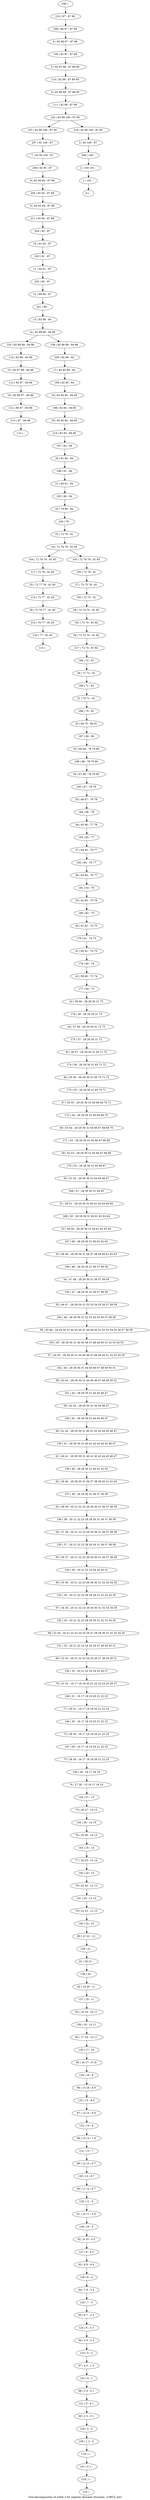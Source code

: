 digraph G {
graph [label="Tree-decomposition of width 2 for register allocator (function _UART2_Init)"]
0[label="0 | : "];
1[label="1 | 101 : "];
2[label="2 | 100 101 : "];
3[label="3 | 92 100 : 87 "];
4[label="4 | 92 98 99 : 87 89 90 "];
5[label="5 | 92 97 98 : 87 89 90 "];
6[label="6 | 92 96 97 : 87 89 "];
7[label="7 | 92 95 100 : 87 "];
8[label="8 | 92 94 95 : 87 88 "];
9[label="9 | 92 93 94 : 87 88 "];
10[label="10 | 91 92 : 87 "];
11[label="11 | 90 91 : 87 "];
12[label="12 | 89 90 : 87 "];
13[label="13 | 82 89 : 84 "];
14[label="14 | 82 88 89 : 84 86 "];
15[label="15 | 82 87 88 : 84 86 "];
16[label="16 | 82 86 87 : 84 86 "];
17[label="17 | 82 85 89 : 84 "];
18[label="18 | 82 84 85 : 84 85 "];
19[label="19 | 82 83 84 : 84 85 "];
20[label="20 | 81 82 : 84 "];
21[label="21 | 80 81 : 84 "];
22[label="22 | 79 80 : 84 "];
23[label="23 | 72 79 : 81 "];
24[label="24 | 72 78 79 : 81 83 "];
25[label="25 | 72 77 78 : 81 83 "];
26[label="26 | 72 76 77 : 81 83 "];
27[label="27 | 72 75 79 : 81 "];
28[label="28 | 72 74 75 : 81 82 "];
29[label="29 | 72 73 74 : 81 82 "];
30[label="30 | 71 72 : 81 "];
31[label="31 | 70 71 : 81 "];
32[label="32 | 69 70 : 80 81 "];
33[label="33 | 68 69 : 78 79 80 "];
34[label="34 | 67 68 : 78 79 80 "];
35[label="35 | 66 67 : 78 79 "];
36[label="36 | 65 66 : 77 78 "];
37[label="37 | 64 65 : 76 77 "];
38[label="38 | 63 64 : 76 77 "];
39[label="39 | 62 63 : 75 76 "];
40[label="40 | 61 62 : 74 75 "];
41[label="41 | 60 61 : 74 75 "];
42[label="42 | 59 60 : 73 74 "];
43[label="43 | 58 59 : 28 29 30 31 73 "];
44[label="44 | 57 58 : 28 29 30 31 72 73 "];
45[label="45 | 56 57 : 28 29 30 31 65 71 72 "];
46[label="46 | 55 56 : 28 29 30 31 65 70 71 72 "];
47[label="47 | 54 55 : 28 29 30 31 65 68 69 70 71 "];
48[label="48 | 53 54 : 28 29 30 31 65 66 67 68 69 70 "];
49[label="49 | 52 53 : 28 29 30 31 65 66 67 68 69 "];
50[label="50 | 51 52 : 28 29 30 31 64 65 66 67 "];
51[label="51 | 50 51 : 28 29 30 31 60 61 62 63 64 65 "];
52[label="52 | 49 50 : 28 29 30 31 60 61 62 63 64 "];
53[label="53 | 48 49 : 28 29 30 31 56 57 58 59 60 61 62 63 "];
54[label="54 | 47 48 : 28 29 30 31 56 57 58 59 "];
55[label="55 | 46 47 : 28 29 30 31 52 53 54 55 56 57 58 59 "];
56[label="56 | 45 46 : 28 29 30 31 44 45 46 47 48 49 50 51 52 53 54 55 56 57 58 59 "];
57[label="57 | 44 45 : 28 29 30 31 44 45 46 47 48 49 50 51 52 53 54 55 "];
58[label="58 | 43 44 : 28 29 30 31 44 45 46 47 48 49 50 51 "];
59[label="59 | 42 43 : 28 29 30 31 44 45 46 47 "];
60[label="60 | 41 42 : 28 29 30 31 40 41 42 43 44 45 46 47 "];
61[label="61 | 40 41 : 28 29 30 31 40 41 42 43 44 45 46 47 "];
62[label="62 | 39 40 : 28 29 30 31 36 37 38 39 40 41 42 43 "];
63[label="63 | 38 39 : 20 21 22 23 28 29 30 31 36 37 38 39 "];
64[label="64 | 37 38 : 20 21 22 23 28 29 30 31 36 37 38 39 "];
65[label="65 | 36 37 : 20 21 22 23 28 29 30 31 36 37 38 39 "];
66[label="66 | 35 36 : 20 21 22 23 28 29 30 31 32 33 34 35 "];
67[label="67 | 34 35 : 20 21 22 23 28 29 30 31 32 33 34 35 "];
68[label="68 | 33 34 : 20 21 22 23 24 25 26 27 28 29 30 31 32 33 34 35 "];
69[label="69 | 32 33 : 20 21 22 23 24 25 26 27 28 29 30 31 "];
70[label="70 | 31 32 : 16 17 18 19 20 21 22 23 24 25 26 27 "];
71[label="71 | 30 31 : 16 17 18 19 20 21 22 23 "];
72[label="72 | 29 30 : 16 17 18 19 20 21 22 23 "];
73[label="73 | 28 29 : 16 17 18 19 20 21 22 23 "];
74[label="74 | 27 28 : 15 16 17 18 19 "];
75[label="75 | 26 27 : 14 15 "];
76[label="76 | 25 26 : 14 15 "];
77[label="77 | 24 25 : 13 14 "];
78[label="78 | 23 24 : 12 13 "];
79[label="79 | 22 23 : 12 13 "];
80[label="80 | 21 22 : 12 "];
81[label="81 | 20 21 : "];
82[label="82 | 19 20 : 11 "];
83[label="83 | 18 19 : 10 11 "];
84[label="84 | 17 18 : 10 11 "];
85[label="85 | 16 17 : 9 10 "];
86[label="86 | 15 16 : 8 9 "];
87[label="87 | 14 15 : 8 9 "];
88[label="88 | 13 14 : 7 8 "];
89[label="89 | 12 13 : 6 7 "];
90[label="90 | 11 12 : 6 7 "];
91[label="91 | 10 11 : 5 6 "];
92[label="92 | 9 10 : 4 5 "];
93[label="93 | 8 9 : 4 5 "];
94[label="94 | 7 8 : 3 4 "];
95[label="95 | 6 7 : 2 3 "];
96[label="96 | 5 6 : 2 3 "];
97[label="97 | 4 5 : 1 2 "];
98[label="98 | 3 4 : 0 1 "];
99[label="99 | 2 3 : 0 1 "];
100[label="100 | 1 2 : 0 "];
101[label="101 | 0 1 : "];
102[label="102 | 92 99 100 : 87 90 "];
103[label="103 | 82 88 89 : 84 86 "];
104[label="104 | 72 78 79 : 81 83 "];
105[label="105 | 72 78 79 : 81 83 "];
106[label="106 | 82 88 89 : 84 86 "];
107[label="107 | 92 99 100 : 87 90 "];
108[label="108 | : "];
109[label="109 | 92 97 : 87 89 "];
110[label="110 | 92 98 : 87 89 90 "];
111[label="111 | 92 99 : 87 90 "];
112[label="112 | : "];
113[label="113 | 82 87 : 84 86 "];
114[label="114 | 82 88 : 84 86 "];
115[label="115 | : "];
116[label="116 | 72 77 : 81 83 "];
117[label="117 | 72 78 : 81 83 "];
118[label="118 | : "];
119[label="119 | 1 : "];
120[label="120 | 2 : 0 "];
121[label="121 | 3 : 0 1 "];
122[label="122 | 4 : 1 "];
123[label="123 | 5 : 2 "];
124[label="124 | 6 : 2 3 "];
125[label="125 | 7 : 3 "];
126[label="126 | 8 : 4 "];
127[label="127 | 9 : 4 5 "];
128[label="128 | 10 : 5 "];
129[label="129 | 11 : 6 "];
130[label="130 | 12 : 6 7 "];
131[label="131 | 13 : 7 "];
132[label="132 | 14 : 8 "];
133[label="133 | 15 : 8 9 "];
134[label="134 | 16 : 9 "];
135[label="135 | 17 : 10 "];
136[label="136 | 18 : 10 11 "];
137[label="137 | 19 : 11 "];
138[label="138 | 20 : "];
139[label="139 | 21 : "];
140[label="140 | 22 : 12 "];
141[label="141 | 23 : 12 13 "];
142[label="142 | 24 : 13 "];
143[label="143 | 25 : 14 "];
144[label="144 | 26 : 14 15 "];
145[label="145 | 27 : 15 "];
146[label="146 | 28 : 16 17 18 19 "];
147[label="147 | 29 : 16 17 18 19 20 21 22 23 "];
148[label="148 | 30 : 16 17 18 19 20 21 22 23 "];
149[label="149 | 31 : 16 17 18 19 20 21 22 23 "];
150[label="150 | 32 : 20 21 22 23 24 25 26 27 "];
151[label="151 | 33 : 20 21 22 23 24 25 26 27 28 29 30 31 "];
152[label="152 | 34 : 20 21 22 23 28 29 30 31 32 33 34 35 "];
153[label="153 | 35 : 20 21 22 23 28 29 30 31 32 33 34 35 "];
154[label="154 | 36 : 20 21 22 23 28 29 30 31 "];
155[label="155 | 37 : 20 21 22 23 28 29 30 31 36 37 38 39 "];
156[label="156 | 38 : 20 21 22 23 28 29 30 31 36 37 38 39 "];
157[label="157 | 39 : 28 29 30 31 36 37 38 39 "];
158[label="158 | 40 : 28 29 30 31 40 41 42 43 "];
159[label="159 | 41 : 28 29 30 31 40 41 42 43 44 45 46 47 "];
160[label="160 | 42 : 28 29 30 31 44 45 46 47 "];
161[label="161 | 43 : 28 29 30 31 44 45 46 47 "];
162[label="162 | 44 : 28 29 30 31 44 45 46 47 48 49 50 51 "];
163[label="163 | 45 : 28 29 30 31 44 45 46 47 48 49 50 51 52 53 54 55 "];
164[label="164 | 46 : 28 29 30 31 52 53 54 55 56 57 58 59 "];
165[label="165 | 47 : 28 29 30 31 56 57 58 59 "];
166[label="166 | 48 : 28 29 30 31 56 57 58 59 "];
167[label="167 | 49 : 28 29 30 31 60 61 62 63 "];
168[label="168 | 50 : 28 29 30 31 60 61 62 63 64 "];
169[label="169 | 51 : 28 29 30 31 64 65 "];
170[label="170 | 52 : 28 29 30 31 65 66 67 "];
171[label="171 | 53 : 28 29 30 31 65 66 67 68 69 "];
172[label="172 | 54 : 28 29 30 31 65 68 69 70 "];
173[label="173 | 55 : 28 29 30 31 65 70 71 "];
174[label="174 | 56 : 28 29 30 31 65 71 72 "];
175[label="175 | 57 : 28 29 30 31 72 "];
176[label="176 | 58 : 28 29 30 31 73 "];
177[label="177 | 59 : 73 "];
178[label="178 | 60 : 74 "];
179[label="179 | 61 : 74 75 "];
180[label="180 | 62 : 75 "];
181[label="181 | 63 : 76 "];
182[label="182 | 64 : 76 77 "];
183[label="183 | 65 : 77 "];
184[label="184 | 66 : 78 "];
185[label="185 | 67 : 78 79 "];
186[label="186 | 68 : 78 79 80 "];
187[label="187 | 69 : 80 "];
188[label="188 | 70 : 81 "];
189[label="189 | 71 : 81 "];
190[label="190 | 72 : 81 "];
191[label="191 | 72 74 : 81 82 "];
192[label="192 | 72 75 : 81 "];
193[label="193 | 72 79 : 81 "];
194[label="194 | 79 : "];
195[label="195 | 80 : 84 "];
196[label="196 | 81 : 84 "];
197[label="197 | 82 : 84 "];
198[label="198 | 82 84 : 84 85 "];
199[label="199 | 82 85 : 84 "];
200[label="200 | 82 89 : 84 "];
201[label="201 | 89 : "];
202[label="202 | 90 : 87 "];
203[label="203 | 91 : 87 "];
204[label="204 | 92 : 87 "];
205[label="205 | 92 94 : 87 88 "];
206[label="206 | 92 95 : 87 "];
207[label="207 | 92 100 : 87 "];
208[label="208 | 100 : "];
209[label="209 | 96 97 : 87 89 "];
210[label="210 | 97 : 87 89 "];
211[label="211 | 92 94 : 87 88 "];
212[label="212 | 86 87 : 84 86 "];
213[label="213 | 87 : 84 86 "];
214[label="214 | 82 84 : 84 85 "];
215[label="215 | 76 77 : 81 83 "];
216[label="216 | 77 : 81 83 "];
217[label="217 | 72 74 : 81 82 "];
218[label="218 | 1 : "];
219[label="219 | 92 99 100 : 87 90 "];
13->14 ;
23->24 ;
14->103 ;
24->104 ;
24->105 ;
14->106 ;
113->16 ;
15->113 ;
114->15 ;
103->114 ;
116->26 ;
25->116 ;
117->25 ;
104->117 ;
119->101 ;
100->119 ;
120->100 ;
99->120 ;
121->99 ;
98->121 ;
122->98 ;
97->122 ;
123->97 ;
96->123 ;
124->96 ;
95->124 ;
125->95 ;
94->125 ;
126->94 ;
93->126 ;
127->93 ;
92->127 ;
128->92 ;
91->128 ;
129->91 ;
90->129 ;
130->90 ;
89->130 ;
131->89 ;
88->131 ;
132->88 ;
87->132 ;
133->87 ;
86->133 ;
134->86 ;
85->134 ;
135->85 ;
84->135 ;
136->84 ;
83->136 ;
137->83 ;
82->137 ;
138->82 ;
81->138 ;
139->81 ;
80->139 ;
140->80 ;
79->140 ;
141->79 ;
78->141 ;
142->78 ;
77->142 ;
143->77 ;
76->143 ;
144->76 ;
75->144 ;
145->75 ;
74->145 ;
146->74 ;
73->146 ;
147->73 ;
72->147 ;
148->72 ;
71->148 ;
149->71 ;
70->149 ;
150->70 ;
69->150 ;
151->69 ;
68->151 ;
152->68 ;
67->152 ;
153->67 ;
66->153 ;
154->66 ;
65->154 ;
155->65 ;
64->155 ;
156->64 ;
63->156 ;
157->63 ;
62->157 ;
158->62 ;
61->158 ;
159->61 ;
60->159 ;
160->60 ;
59->160 ;
161->59 ;
58->161 ;
162->58 ;
57->162 ;
163->57 ;
56->163 ;
164->56 ;
55->164 ;
165->55 ;
54->165 ;
166->54 ;
53->166 ;
167->53 ;
52->167 ;
168->52 ;
51->168 ;
169->51 ;
50->169 ;
170->50 ;
49->170 ;
171->49 ;
48->171 ;
172->48 ;
47->172 ;
173->47 ;
46->173 ;
174->46 ;
45->174 ;
175->45 ;
44->175 ;
176->44 ;
43->176 ;
177->43 ;
42->177 ;
178->42 ;
41->178 ;
179->41 ;
40->179 ;
180->40 ;
39->180 ;
181->39 ;
38->181 ;
182->38 ;
37->182 ;
183->37 ;
36->183 ;
184->36 ;
35->184 ;
185->35 ;
34->185 ;
186->34 ;
33->186 ;
187->33 ;
32->187 ;
188->32 ;
31->188 ;
189->31 ;
30->189 ;
190->30 ;
191->29 ;
28->191 ;
192->28 ;
27->192 ;
193->27 ;
105->193 ;
194->23 ;
22->194 ;
195->22 ;
21->195 ;
196->21 ;
20->196 ;
197->20 ;
198->19 ;
18->198 ;
199->18 ;
17->199 ;
200->17 ;
106->200 ;
201->13 ;
12->201 ;
202->12 ;
11->202 ;
203->11 ;
10->203 ;
204->10 ;
205->9 ;
8->205 ;
206->8 ;
7->206 ;
207->7 ;
107->207 ;
211->204 ;
9->211 ;
16->212 ;
213->112 ;
212->213 ;
214->197 ;
19->214 ;
26->215 ;
216->115 ;
215->216 ;
217->190 ;
29->217 ;
218->118 ;
101->218 ;
108->210 ;
210->209 ;
209->6 ;
6->109 ;
109->5 ;
5->110 ;
110->4 ;
4->111 ;
111->102 ;
3->208 ;
208->2 ;
2->1 ;
1->0 ;
219->3 ;
102->107 ;
102->219 ;
}
